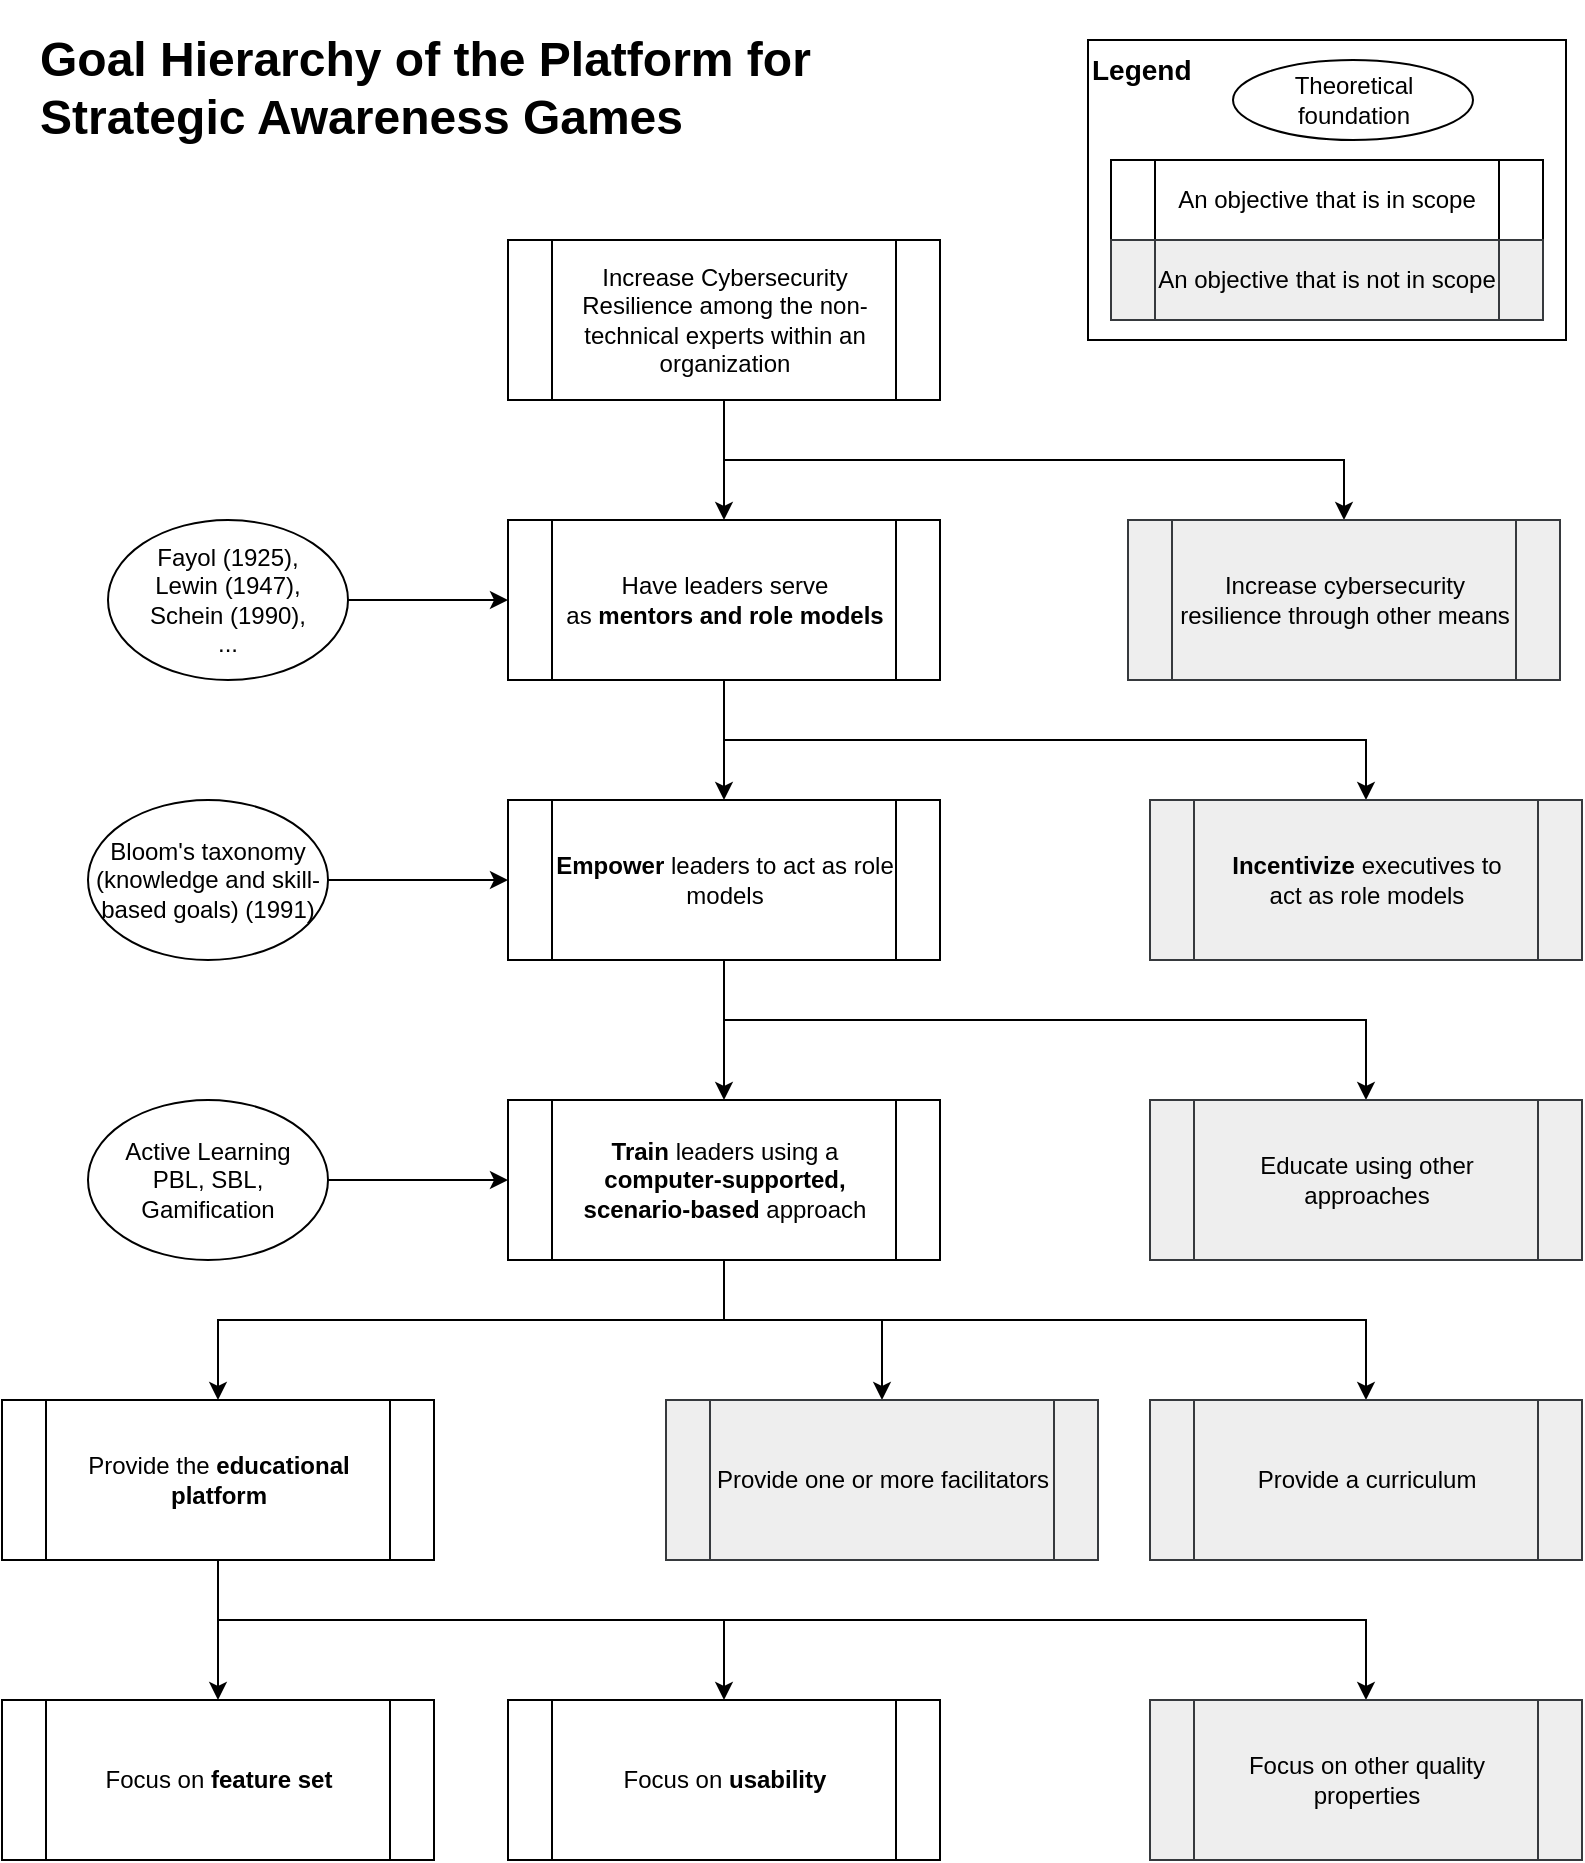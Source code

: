 <mxfile version="14.7.3" type="gitlab">
  <diagram id="prtHgNgQTEPvFCAcTncT" name="Page-1">
    <mxGraphModel dx="1422" dy="883" grid="1" gridSize="10" guides="1" tooltips="1" connect="1" arrows="1" fold="1" page="1" pageScale="1" pageWidth="827" pageHeight="1169" math="0" shadow="0">
      <root>
        <mxCell id="0" />
        <mxCell id="1" parent="0" />
        <mxCell id="VvCy3HrPZXNjmE30q2jB-51" style="edgeStyle=orthogonalEdgeStyle;rounded=0;orthogonalLoop=1;jettySize=auto;html=1;entryX=0.5;entryY=0;entryDx=0;entryDy=0;" parent="1" source="VvCy3HrPZXNjmE30q2jB-3" target="VvCy3HrPZXNjmE30q2jB-5" edge="1">
          <mxGeometry relative="1" as="geometry">
            <Array as="points">
              <mxPoint x="378" y="240" />
              <mxPoint x="688" y="240" />
            </Array>
          </mxGeometry>
        </mxCell>
        <mxCell id="VvCy3HrPZXNjmE30q2jB-52" style="edgeStyle=orthogonalEdgeStyle;rounded=0;orthogonalLoop=1;jettySize=auto;html=1;entryX=0.5;entryY=0;entryDx=0;entryDy=0;" parent="1" source="VvCy3HrPZXNjmE30q2jB-3" target="VvCy3HrPZXNjmE30q2jB-4" edge="1">
          <mxGeometry relative="1" as="geometry" />
        </mxCell>
        <mxCell id="VvCy3HrPZXNjmE30q2jB-3" value="Increase Cybersecurity Resilience among the non-technical experts within an organization" style="shape=process;whiteSpace=wrap;html=1;backgroundOutline=1;" parent="1" vertex="1">
          <mxGeometry x="270" y="130" width="216" height="80" as="geometry" />
        </mxCell>
        <mxCell id="VvCy3HrPZXNjmE30q2jB-12" style="edgeStyle=orthogonalEdgeStyle;rounded=0;orthogonalLoop=1;jettySize=auto;html=1;" parent="1" source="VvCy3HrPZXNjmE30q2jB-4" target="VvCy3HrPZXNjmE30q2jB-10" edge="1">
          <mxGeometry relative="1" as="geometry" />
        </mxCell>
        <mxCell id="VvCy3HrPZXNjmE30q2jB-13" style="edgeStyle=orthogonalEdgeStyle;rounded=0;orthogonalLoop=1;jettySize=auto;html=1;entryX=0.5;entryY=0;entryDx=0;entryDy=0;" parent="1" source="VvCy3HrPZXNjmE30q2jB-4" target="VvCy3HrPZXNjmE30q2jB-11" edge="1">
          <mxGeometry relative="1" as="geometry">
            <Array as="points">
              <mxPoint x="378" y="380" />
              <mxPoint x="699" y="380" />
            </Array>
          </mxGeometry>
        </mxCell>
        <mxCell id="VvCy3HrPZXNjmE30q2jB-4" value="Have leaders serve &lt;br&gt;as &lt;b&gt;mentors and role models&lt;/b&gt;" style="shape=process;whiteSpace=wrap;html=1;backgroundOutline=1;" parent="1" vertex="1">
          <mxGeometry x="270" y="270" width="216" height="80" as="geometry" />
        </mxCell>
        <mxCell id="VvCy3HrPZXNjmE30q2jB-5" value="Increase cybersecurity resilience through other means" style="shape=process;whiteSpace=wrap;html=1;backgroundOutline=1;fillColor=#eeeeee;strokeColor=#36393d;" parent="1" vertex="1">
          <mxGeometry x="580" y="270" width="216" height="80" as="geometry" />
        </mxCell>
        <mxCell id="VvCy3HrPZXNjmE30q2jB-40" style="edgeStyle=orthogonalEdgeStyle;rounded=0;orthogonalLoop=1;jettySize=auto;html=1;entryX=0.5;entryY=0;entryDx=0;entryDy=0;" parent="1" source="VvCy3HrPZXNjmE30q2jB-10" target="VvCy3HrPZXNjmE30q2jB-37" edge="1">
          <mxGeometry relative="1" as="geometry" />
        </mxCell>
        <mxCell id="VvCy3HrPZXNjmE30q2jB-43" style="edgeStyle=orthogonalEdgeStyle;rounded=0;orthogonalLoop=1;jettySize=auto;html=1;entryX=0.5;entryY=0;entryDx=0;entryDy=0;" parent="1" source="VvCy3HrPZXNjmE30q2jB-10" target="VvCy3HrPZXNjmE30q2jB-42" edge="1">
          <mxGeometry relative="1" as="geometry">
            <Array as="points">
              <mxPoint x="378" y="520" />
              <mxPoint x="699" y="520" />
            </Array>
          </mxGeometry>
        </mxCell>
        <mxCell id="VvCy3HrPZXNjmE30q2jB-10" value="&lt;b&gt;Empower&lt;/b&gt; leaders to act as role models" style="shape=process;whiteSpace=wrap;html=1;backgroundOutline=1;" parent="1" vertex="1">
          <mxGeometry x="270" y="410" width="216" height="80" as="geometry" />
        </mxCell>
        <mxCell id="VvCy3HrPZXNjmE30q2jB-11" value="&lt;b&gt;Incentivize &lt;/b&gt;executives to &lt;br&gt;act as role models " style="shape=process;whiteSpace=wrap;html=1;backgroundOutline=1;fillColor=#eeeeee;strokeColor=#36393d;" parent="1" vertex="1">
          <mxGeometry x="591" y="410" width="216" height="80" as="geometry" />
        </mxCell>
        <mxCell id="VvCy3HrPZXNjmE30q2jB-31" style="edgeStyle=orthogonalEdgeStyle;rounded=0;orthogonalLoop=1;jettySize=auto;html=1;" parent="1" source="VvCy3HrPZXNjmE30q2jB-30" target="VvCy3HrPZXNjmE30q2jB-10" edge="1">
          <mxGeometry relative="1" as="geometry" />
        </mxCell>
        <mxCell id="VvCy3HrPZXNjmE30q2jB-30" value="Bloom&#39;s taxonomy (knowledge and skill-based goals) (1991)" style="ellipse;whiteSpace=wrap;html=1;" parent="1" vertex="1">
          <mxGeometry x="60" y="410" width="120" height="80" as="geometry" />
        </mxCell>
        <mxCell id="VvCy3HrPZXNjmE30q2jB-34" style="edgeStyle=orthogonalEdgeStyle;rounded=0;orthogonalLoop=1;jettySize=auto;html=1;" parent="1" source="VvCy3HrPZXNjmE30q2jB-33" target="VvCy3HrPZXNjmE30q2jB-4" edge="1">
          <mxGeometry relative="1" as="geometry" />
        </mxCell>
        <mxCell id="VvCy3HrPZXNjmE30q2jB-33" value="&lt;div&gt;Fayol (1925),&lt;br&gt;&lt;/div&gt;&lt;div&gt;Lewin (1947),&lt;/div&gt;&lt;div&gt;Schein (1990),&lt;/div&gt;&lt;div&gt;...&lt;br&gt;&lt;/div&gt;" style="ellipse;whiteSpace=wrap;html=1;" parent="1" vertex="1">
          <mxGeometry x="70" y="270" width="120" height="80" as="geometry" />
        </mxCell>
        <mxCell id="VvCy3HrPZXNjmE30q2jB-46" style="edgeStyle=orthogonalEdgeStyle;rounded=0;orthogonalLoop=1;jettySize=auto;html=1;" parent="1" source="VvCy3HrPZXNjmE30q2jB-37" target="VvCy3HrPZXNjmE30q2jB-41" edge="1">
          <mxGeometry relative="1" as="geometry">
            <Array as="points">
              <mxPoint x="378" y="670" />
              <mxPoint x="125" y="670" />
            </Array>
          </mxGeometry>
        </mxCell>
        <mxCell id="VvCy3HrPZXNjmE30q2jB-49" style="edgeStyle=orthogonalEdgeStyle;rounded=0;orthogonalLoop=1;jettySize=auto;html=1;entryX=0.5;entryY=0;entryDx=0;entryDy=0;" parent="1" source="VvCy3HrPZXNjmE30q2jB-37" target="VvCy3HrPZXNjmE30q2jB-47" edge="1">
          <mxGeometry relative="1" as="geometry">
            <Array as="points">
              <mxPoint x="378" y="670" />
              <mxPoint x="699" y="670" />
            </Array>
          </mxGeometry>
        </mxCell>
        <mxCell id="tp6RY4bJ1NjJef7CurDI-1" style="edgeStyle=orthogonalEdgeStyle;rounded=0;orthogonalLoop=1;jettySize=auto;html=1;entryX=0.5;entryY=0;entryDx=0;entryDy=0;" parent="1" source="VvCy3HrPZXNjmE30q2jB-37" target="VvCy3HrPZXNjmE30q2jB-48" edge="1">
          <mxGeometry relative="1" as="geometry">
            <Array as="points">
              <mxPoint x="378" y="670" />
              <mxPoint x="457" y="670" />
            </Array>
          </mxGeometry>
        </mxCell>
        <mxCell id="VvCy3HrPZXNjmE30q2jB-37" value="&lt;b&gt;Train &lt;/b&gt;leaders using a &lt;b&gt;computer-supported, scenario-based &lt;/b&gt;approach" style="shape=process;whiteSpace=wrap;html=1;backgroundOutline=1;" parent="1" vertex="1">
          <mxGeometry x="270" y="560" width="216" height="80" as="geometry" />
        </mxCell>
        <mxCell id="VvCy3HrPZXNjmE30q2jB-55" style="edgeStyle=orthogonalEdgeStyle;rounded=0;orthogonalLoop=1;jettySize=auto;html=1;entryX=0.5;entryY=0;entryDx=0;entryDy=0;exitX=0.5;exitY=1;exitDx=0;exitDy=0;" parent="1" source="VvCy3HrPZXNjmE30q2jB-41" target="VvCy3HrPZXNjmE30q2jB-54" edge="1">
          <mxGeometry relative="1" as="geometry">
            <mxPoint x="46" y="790" as="sourcePoint" />
            <Array as="points">
              <mxPoint x="125" y="820" />
              <mxPoint x="378" y="820" />
            </Array>
          </mxGeometry>
        </mxCell>
        <mxCell id="VvCy3HrPZXNjmE30q2jB-57" style="edgeStyle=orthogonalEdgeStyle;rounded=0;orthogonalLoop=1;jettySize=auto;html=1;entryX=0.5;entryY=0;entryDx=0;entryDy=0;" parent="1" source="VvCy3HrPZXNjmE30q2jB-41" target="VvCy3HrPZXNjmE30q2jB-56" edge="1">
          <mxGeometry relative="1" as="geometry">
            <Array as="points">
              <mxPoint x="125" y="820" />
              <mxPoint x="699" y="820" />
            </Array>
          </mxGeometry>
        </mxCell>
        <mxCell id="VvCy3HrPZXNjmE30q2jB-59" style="edgeStyle=orthogonalEdgeStyle;rounded=0;orthogonalLoop=1;jettySize=auto;html=1;" parent="1" source="VvCy3HrPZXNjmE30q2jB-41" target="VvCy3HrPZXNjmE30q2jB-58" edge="1">
          <mxGeometry relative="1" as="geometry">
            <Array as="points">
              <mxPoint x="125" y="810" />
              <mxPoint x="125" y="810" />
            </Array>
          </mxGeometry>
        </mxCell>
        <mxCell id="VvCy3HrPZXNjmE30q2jB-41" value="Provide the &lt;b&gt;educational platform&lt;/b&gt;" style="shape=process;whiteSpace=wrap;html=1;backgroundOutline=1;" parent="1" vertex="1">
          <mxGeometry x="17" y="710" width="216" height="80" as="geometry" />
        </mxCell>
        <mxCell id="VvCy3HrPZXNjmE30q2jB-42" value="Educate using other approaches" style="shape=process;whiteSpace=wrap;html=1;backgroundOutline=1;fillColor=#eeeeee;strokeColor=#36393d;" parent="1" vertex="1">
          <mxGeometry x="591" y="560" width="216" height="80" as="geometry" />
        </mxCell>
        <mxCell id="VvCy3HrPZXNjmE30q2jB-45" style="edgeStyle=orthogonalEdgeStyle;rounded=0;orthogonalLoop=1;jettySize=auto;html=1;" parent="1" source="VvCy3HrPZXNjmE30q2jB-44" target="VvCy3HrPZXNjmE30q2jB-37" edge="1">
          <mxGeometry relative="1" as="geometry" />
        </mxCell>
        <mxCell id="VvCy3HrPZXNjmE30q2jB-44" value="&lt;div&gt;Active Learning&lt;/div&gt;&lt;div&gt;PBL, SBL, Gamification &lt;br&gt;&lt;/div&gt;" style="ellipse;whiteSpace=wrap;html=1;" parent="1" vertex="1">
          <mxGeometry x="60" y="560" width="120" height="80" as="geometry" />
        </mxCell>
        <mxCell id="VvCy3HrPZXNjmE30q2jB-47" value="Provide a curriculum" style="shape=process;whiteSpace=wrap;html=1;backgroundOutline=1;fillColor=#eeeeee;strokeColor=#36393d;" parent="1" vertex="1">
          <mxGeometry x="591" y="710" width="216" height="80" as="geometry" />
        </mxCell>
        <mxCell id="VvCy3HrPZXNjmE30q2jB-48" value="Provide one or more facilitators" style="shape=process;whiteSpace=wrap;html=1;backgroundOutline=1;fillColor=#eeeeee;strokeColor=#36393d;" parent="1" vertex="1">
          <mxGeometry x="349" y="710" width="216" height="80" as="geometry" />
        </mxCell>
        <mxCell id="VvCy3HrPZXNjmE30q2jB-54" value="Focus on &lt;b&gt;usability&lt;/b&gt;" style="shape=process;whiteSpace=wrap;html=1;backgroundOutline=1;" parent="1" vertex="1">
          <mxGeometry x="270" y="860" width="216" height="80" as="geometry" />
        </mxCell>
        <mxCell id="VvCy3HrPZXNjmE30q2jB-56" value="Focus on other quality properties" style="shape=process;whiteSpace=wrap;html=1;backgroundOutline=1;fillColor=#eeeeee;strokeColor=#36393d;" parent="1" vertex="1">
          <mxGeometry x="591" y="860" width="216" height="80" as="geometry" />
        </mxCell>
        <mxCell id="VvCy3HrPZXNjmE30q2jB-58" value="Focus on &lt;b&gt;feature set&lt;/b&gt;" style="shape=process;whiteSpace=wrap;html=1;backgroundOutline=1;" parent="1" vertex="1">
          <mxGeometry x="17" y="860" width="216" height="80" as="geometry" />
        </mxCell>
        <mxCell id="tp6RY4bJ1NjJef7CurDI-2" value="&lt;h1&gt;Goal Hierarchy of the Platform for Strategic Awareness Games&lt;br&gt;&lt;/h1&gt;" style="text;html=1;strokeColor=none;fillColor=none;spacing=5;spacingTop=-20;whiteSpace=wrap;overflow=hidden;rounded=0;" parent="1" vertex="1">
          <mxGeometry x="31" y="20" width="469" height="120" as="geometry" />
        </mxCell>
        <mxCell id="tp6RY4bJ1NjJef7CurDI-3" value="" style="group" parent="1" vertex="1" connectable="0">
          <mxGeometry x="560" y="30" width="239" height="150" as="geometry" />
        </mxCell>
        <mxCell id="VvCy3HrPZXNjmE30q2jB-53" value="&lt;div style=&quot;font-size: 14px&quot; align=&quot;left&quot;&gt;&lt;font style=&quot;font-size: 14px&quot;&gt;&lt;b&gt;Legend&lt;/b&gt;&lt;/font&gt;&lt;/div&gt;" style="rounded=0;whiteSpace=wrap;html=1;fillColor=none;align=left;verticalAlign=top;" parent="tp6RY4bJ1NjJef7CurDI-3" vertex="1">
          <mxGeometry width="239" height="150" as="geometry" />
        </mxCell>
        <mxCell id="VvCy3HrPZXNjmE30q2jB-8" value="An objective that is in scope" style="shape=process;whiteSpace=wrap;html=1;backgroundOutline=1;" parent="tp6RY4bJ1NjJef7CurDI-3" vertex="1">
          <mxGeometry x="11.5" y="60" width="216" height="40" as="geometry" />
        </mxCell>
        <mxCell id="VvCy3HrPZXNjmE30q2jB-9" value="An objective that is not in scope" style="shape=process;whiteSpace=wrap;html=1;backgroundOutline=1;fillColor=#eeeeee;strokeColor=#36393d;" parent="tp6RY4bJ1NjJef7CurDI-3" vertex="1">
          <mxGeometry x="11.5" y="100" width="216" height="40" as="geometry" />
        </mxCell>
        <mxCell id="VvCy3HrPZXNjmE30q2jB-32" value="Theoretical foundation" style="ellipse;whiteSpace=wrap;html=1;" parent="tp6RY4bJ1NjJef7CurDI-3" vertex="1">
          <mxGeometry x="72.5" y="10" width="120" height="40" as="geometry" />
        </mxCell>
      </root>
    </mxGraphModel>
  </diagram>
</mxfile>
